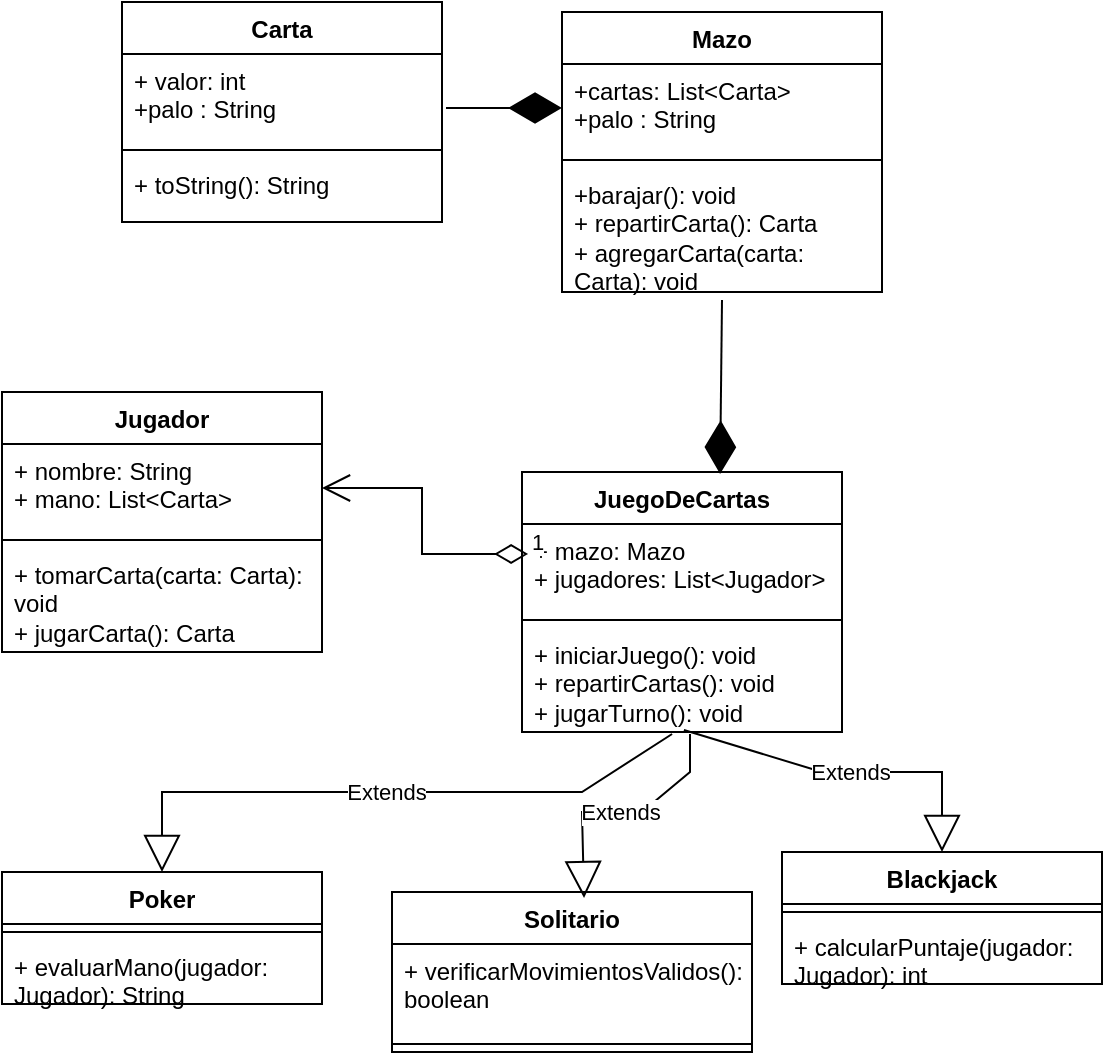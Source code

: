 <mxfile version="26.0.16">
  <diagram name="Page-1" id="CaLtieFmmglK5eogPbgy">
    <mxGraphModel dx="1434" dy="746" grid="1" gridSize="10" guides="1" tooltips="1" connect="1" arrows="1" fold="1" page="1" pageScale="1" pageWidth="850" pageHeight="1100" math="0" shadow="0">
      <root>
        <mxCell id="0" />
        <mxCell id="1" parent="0" />
        <mxCell id="X6bUjahkEf1buNeXQY8i-5" value="Carta" style="swimlane;fontStyle=1;align=center;verticalAlign=top;childLayout=stackLayout;horizontal=1;startSize=26;horizontalStack=0;resizeParent=1;resizeParentMax=0;resizeLast=0;collapsible=1;marginBottom=0;whiteSpace=wrap;html=1;" vertex="1" parent="1">
          <mxGeometry x="290" y="95" width="160" height="110" as="geometry" />
        </mxCell>
        <mxCell id="X6bUjahkEf1buNeXQY8i-6" value="+ valor: int&lt;div&gt;+palo : String&lt;/div&gt;" style="text;strokeColor=none;fillColor=none;align=left;verticalAlign=top;spacingLeft=4;spacingRight=4;overflow=hidden;rotatable=0;points=[[0,0.5],[1,0.5]];portConstraint=eastwest;whiteSpace=wrap;html=1;" vertex="1" parent="X6bUjahkEf1buNeXQY8i-5">
          <mxGeometry y="26" width="160" height="44" as="geometry" />
        </mxCell>
        <mxCell id="X6bUjahkEf1buNeXQY8i-7" value="" style="line;strokeWidth=1;fillColor=none;align=left;verticalAlign=middle;spacingTop=-1;spacingLeft=3;spacingRight=3;rotatable=0;labelPosition=right;points=[];portConstraint=eastwest;strokeColor=inherit;" vertex="1" parent="X6bUjahkEf1buNeXQY8i-5">
          <mxGeometry y="70" width="160" height="8" as="geometry" />
        </mxCell>
        <mxCell id="X6bUjahkEf1buNeXQY8i-8" value="+ toString(): String" style="text;strokeColor=none;fillColor=none;align=left;verticalAlign=top;spacingLeft=4;spacingRight=4;overflow=hidden;rotatable=0;points=[[0,0.5],[1,0.5]];portConstraint=eastwest;whiteSpace=wrap;html=1;" vertex="1" parent="X6bUjahkEf1buNeXQY8i-5">
          <mxGeometry y="78" width="160" height="32" as="geometry" />
        </mxCell>
        <mxCell id="X6bUjahkEf1buNeXQY8i-9" value="Mazo" style="swimlane;fontStyle=1;align=center;verticalAlign=top;childLayout=stackLayout;horizontal=1;startSize=26;horizontalStack=0;resizeParent=1;resizeParentMax=0;resizeLast=0;collapsible=1;marginBottom=0;whiteSpace=wrap;html=1;" vertex="1" parent="1">
          <mxGeometry x="510" y="100" width="160" height="140" as="geometry" />
        </mxCell>
        <mxCell id="X6bUjahkEf1buNeXQY8i-10" value="&lt;div&gt;+cartas: List&amp;lt;Carta&amp;gt;&lt;/div&gt;&lt;div&gt;+palo : String&lt;/div&gt;" style="text;strokeColor=none;fillColor=none;align=left;verticalAlign=top;spacingLeft=4;spacingRight=4;overflow=hidden;rotatable=0;points=[[0,0.5],[1,0.5]];portConstraint=eastwest;whiteSpace=wrap;html=1;" vertex="1" parent="X6bUjahkEf1buNeXQY8i-9">
          <mxGeometry y="26" width="160" height="44" as="geometry" />
        </mxCell>
        <mxCell id="X6bUjahkEf1buNeXQY8i-11" value="" style="line;strokeWidth=1;fillColor=none;align=left;verticalAlign=middle;spacingTop=-1;spacingLeft=3;spacingRight=3;rotatable=0;labelPosition=right;points=[];portConstraint=eastwest;strokeColor=inherit;" vertex="1" parent="X6bUjahkEf1buNeXQY8i-9">
          <mxGeometry y="70" width="160" height="8" as="geometry" />
        </mxCell>
        <mxCell id="X6bUjahkEf1buNeXQY8i-12" value="+barajar(): void&lt;div&gt;+ repartirCarta(): Carta&lt;/div&gt;&lt;div&gt;+ agregarCarta(carta: Carta): void&lt;/div&gt;" style="text;strokeColor=none;fillColor=none;align=left;verticalAlign=top;spacingLeft=4;spacingRight=4;overflow=hidden;rotatable=0;points=[[0,0.5],[1,0.5]];portConstraint=eastwest;whiteSpace=wrap;html=1;" vertex="1" parent="X6bUjahkEf1buNeXQY8i-9">
          <mxGeometry y="78" width="160" height="62" as="geometry" />
        </mxCell>
        <mxCell id="X6bUjahkEf1buNeXQY8i-13" value="Jugador" style="swimlane;fontStyle=1;align=center;verticalAlign=top;childLayout=stackLayout;horizontal=1;startSize=26;horizontalStack=0;resizeParent=1;resizeParentMax=0;resizeLast=0;collapsible=1;marginBottom=0;whiteSpace=wrap;html=1;" vertex="1" parent="1">
          <mxGeometry x="230" y="290" width="160" height="130" as="geometry" />
        </mxCell>
        <mxCell id="X6bUjahkEf1buNeXQY8i-14" value="&lt;div&gt;+ nombre: String&lt;/div&gt;&lt;div&gt;+ mano: List&amp;lt;Carta&amp;gt;&lt;/div&gt;" style="text;strokeColor=none;fillColor=none;align=left;verticalAlign=top;spacingLeft=4;spacingRight=4;overflow=hidden;rotatable=0;points=[[0,0.5],[1,0.5]];portConstraint=eastwest;whiteSpace=wrap;html=1;" vertex="1" parent="X6bUjahkEf1buNeXQY8i-13">
          <mxGeometry y="26" width="160" height="44" as="geometry" />
        </mxCell>
        <mxCell id="X6bUjahkEf1buNeXQY8i-15" value="" style="line;strokeWidth=1;fillColor=none;align=left;verticalAlign=middle;spacingTop=-1;spacingLeft=3;spacingRight=3;rotatable=0;labelPosition=right;points=[];portConstraint=eastwest;strokeColor=inherit;" vertex="1" parent="X6bUjahkEf1buNeXQY8i-13">
          <mxGeometry y="70" width="160" height="8" as="geometry" />
        </mxCell>
        <mxCell id="X6bUjahkEf1buNeXQY8i-16" value="+ tomarCarta(carta: Carta): void&lt;div&gt;+ jugarCarta(): Carta&lt;/div&gt;" style="text;strokeColor=none;fillColor=none;align=left;verticalAlign=top;spacingLeft=4;spacingRight=4;overflow=hidden;rotatable=0;points=[[0,0.5],[1,0.5]];portConstraint=eastwest;whiteSpace=wrap;html=1;" vertex="1" parent="X6bUjahkEf1buNeXQY8i-13">
          <mxGeometry y="78" width="160" height="52" as="geometry" />
        </mxCell>
        <mxCell id="X6bUjahkEf1buNeXQY8i-17" value="&lt;strong data-end=&quot;1200&quot; data-start=&quot;1179&quot;&gt;JuegoDeCartas&lt;/strong&gt;" style="swimlane;fontStyle=1;align=center;verticalAlign=top;childLayout=stackLayout;horizontal=1;startSize=26;horizontalStack=0;resizeParent=1;resizeParentMax=0;resizeLast=0;collapsible=1;marginBottom=0;whiteSpace=wrap;html=1;" vertex="1" parent="1">
          <mxGeometry x="490" y="330" width="160" height="130" as="geometry" />
        </mxCell>
        <mxCell id="X6bUjahkEf1buNeXQY8i-18" value="&lt;div&gt;&lt;span style=&quot;background-color: transparent; color: light-dark(rgb(0, 0, 0), rgb(255, 255, 255));&quot;&gt;+ mazo: Mazo&lt;/span&gt;&lt;/div&gt;&lt;div&gt;+ jugadores: List&amp;lt;Jugador&amp;gt;&lt;/div&gt;" style="text;strokeColor=none;fillColor=none;align=left;verticalAlign=top;spacingLeft=4;spacingRight=4;overflow=hidden;rotatable=0;points=[[0,0.5],[1,0.5]];portConstraint=eastwest;whiteSpace=wrap;html=1;" vertex="1" parent="X6bUjahkEf1buNeXQY8i-17">
          <mxGeometry y="26" width="160" height="44" as="geometry" />
        </mxCell>
        <mxCell id="X6bUjahkEf1buNeXQY8i-19" value="" style="line;strokeWidth=1;fillColor=none;align=left;verticalAlign=middle;spacingTop=-1;spacingLeft=3;spacingRight=3;rotatable=0;labelPosition=right;points=[];portConstraint=eastwest;strokeColor=inherit;" vertex="1" parent="X6bUjahkEf1buNeXQY8i-17">
          <mxGeometry y="70" width="160" height="8" as="geometry" />
        </mxCell>
        <mxCell id="X6bUjahkEf1buNeXQY8i-20" value="&lt;div&gt;+ iniciarJuego(): void&lt;/div&gt;&lt;div&gt;+ repartirCartas(): void&lt;/div&gt;&lt;div&gt;+ jugarTurno(): void&lt;/div&gt;" style="text;strokeColor=none;fillColor=none;align=left;verticalAlign=top;spacingLeft=4;spacingRight=4;overflow=hidden;rotatable=0;points=[[0,0.5],[1,0.5]];portConstraint=eastwest;whiteSpace=wrap;html=1;" vertex="1" parent="X6bUjahkEf1buNeXQY8i-17">
          <mxGeometry y="78" width="160" height="52" as="geometry" />
        </mxCell>
        <mxCell id="X6bUjahkEf1buNeXQY8i-21" value="Poker" style="swimlane;fontStyle=1;align=center;verticalAlign=top;childLayout=stackLayout;horizontal=1;startSize=26;horizontalStack=0;resizeParent=1;resizeParentMax=0;resizeLast=0;collapsible=1;marginBottom=0;whiteSpace=wrap;html=1;" vertex="1" parent="1">
          <mxGeometry x="230" y="530" width="160" height="66" as="geometry" />
        </mxCell>
        <mxCell id="X6bUjahkEf1buNeXQY8i-23" value="" style="line;strokeWidth=1;fillColor=none;align=left;verticalAlign=middle;spacingTop=-1;spacingLeft=3;spacingRight=3;rotatable=0;labelPosition=right;points=[];portConstraint=eastwest;strokeColor=inherit;" vertex="1" parent="X6bUjahkEf1buNeXQY8i-21">
          <mxGeometry y="26" width="160" height="8" as="geometry" />
        </mxCell>
        <mxCell id="X6bUjahkEf1buNeXQY8i-24" value="+ evaluarMano(jugador: Jugador): String" style="text;strokeColor=none;fillColor=none;align=left;verticalAlign=top;spacingLeft=4;spacingRight=4;overflow=hidden;rotatable=0;points=[[0,0.5],[1,0.5]];portConstraint=eastwest;whiteSpace=wrap;html=1;" vertex="1" parent="X6bUjahkEf1buNeXQY8i-21">
          <mxGeometry y="34" width="160" height="32" as="geometry" />
        </mxCell>
        <mxCell id="X6bUjahkEf1buNeXQY8i-25" value="Solitario" style="swimlane;fontStyle=1;align=center;verticalAlign=top;childLayout=stackLayout;horizontal=1;startSize=26;horizontalStack=0;resizeParent=1;resizeParentMax=0;resizeLast=0;collapsible=1;marginBottom=0;whiteSpace=wrap;html=1;" vertex="1" parent="1">
          <mxGeometry x="425" y="540" width="180" height="80" as="geometry" />
        </mxCell>
        <mxCell id="X6bUjahkEf1buNeXQY8i-28" value="+ verificarMovimientosValidos(): boolean" style="text;strokeColor=none;fillColor=none;align=left;verticalAlign=top;spacingLeft=4;spacingRight=4;overflow=hidden;rotatable=0;points=[[0,0.5],[1,0.5]];portConstraint=eastwest;whiteSpace=wrap;html=1;" vertex="1" parent="X6bUjahkEf1buNeXQY8i-25">
          <mxGeometry y="26" width="180" height="46" as="geometry" />
        </mxCell>
        <mxCell id="X6bUjahkEf1buNeXQY8i-27" value="" style="line;strokeWidth=1;fillColor=none;align=left;verticalAlign=middle;spacingTop=-1;spacingLeft=3;spacingRight=3;rotatable=0;labelPosition=right;points=[];portConstraint=eastwest;strokeColor=inherit;" vertex="1" parent="X6bUjahkEf1buNeXQY8i-25">
          <mxGeometry y="72" width="180" height="8" as="geometry" />
        </mxCell>
        <mxCell id="X6bUjahkEf1buNeXQY8i-29" value="Blackjack" style="swimlane;fontStyle=1;align=center;verticalAlign=top;childLayout=stackLayout;horizontal=1;startSize=26;horizontalStack=0;resizeParent=1;resizeParentMax=0;resizeLast=0;collapsible=1;marginBottom=0;whiteSpace=wrap;html=1;" vertex="1" parent="1">
          <mxGeometry x="620" y="520" width="160" height="66" as="geometry" />
        </mxCell>
        <mxCell id="X6bUjahkEf1buNeXQY8i-31" value="" style="line;strokeWidth=1;fillColor=none;align=left;verticalAlign=middle;spacingTop=-1;spacingLeft=3;spacingRight=3;rotatable=0;labelPosition=right;points=[];portConstraint=eastwest;strokeColor=inherit;" vertex="1" parent="X6bUjahkEf1buNeXQY8i-29">
          <mxGeometry y="26" width="160" height="8" as="geometry" />
        </mxCell>
        <mxCell id="X6bUjahkEf1buNeXQY8i-32" value="+ calcularPuntaje(jugador: Jugador): int" style="text;strokeColor=none;fillColor=none;align=left;verticalAlign=top;spacingLeft=4;spacingRight=4;overflow=hidden;rotatable=0;points=[[0,0.5],[1,0.5]];portConstraint=eastwest;whiteSpace=wrap;html=1;" vertex="1" parent="X6bUjahkEf1buNeXQY8i-29">
          <mxGeometry y="34" width="160" height="32" as="geometry" />
        </mxCell>
        <mxCell id="X6bUjahkEf1buNeXQY8i-33" value="Extends" style="endArrow=block;endSize=16;endFill=0;html=1;rounded=0;entryX=0.5;entryY=0;entryDx=0;entryDy=0;exitX=0.506;exitY=0.981;exitDx=0;exitDy=0;exitPerimeter=0;" edge="1" parent="1" source="X6bUjahkEf1buNeXQY8i-20" target="X6bUjahkEf1buNeXQY8i-29">
          <mxGeometry width="160" relative="1" as="geometry">
            <mxPoint x="570" y="470" as="sourcePoint" />
            <mxPoint x="730" y="470" as="targetPoint" />
            <Array as="points">
              <mxPoint x="640" y="480" />
              <mxPoint x="700" y="480" />
            </Array>
          </mxGeometry>
        </mxCell>
        <mxCell id="X6bUjahkEf1buNeXQY8i-34" value="Extends" style="endArrow=block;endSize=16;endFill=0;html=1;rounded=0;exitX=0.469;exitY=1.019;exitDx=0;exitDy=0;exitPerimeter=0;" edge="1" parent="1" source="X6bUjahkEf1buNeXQY8i-20" target="X6bUjahkEf1buNeXQY8i-21">
          <mxGeometry width="160" relative="1" as="geometry">
            <mxPoint x="390" y="480" as="sourcePoint" />
            <mxPoint x="550" y="480" as="targetPoint" />
            <Array as="points">
              <mxPoint x="520" y="490" />
              <mxPoint x="440" y="490" />
              <mxPoint x="310" y="490" />
            </Array>
          </mxGeometry>
        </mxCell>
        <mxCell id="X6bUjahkEf1buNeXQY8i-35" value="Extends" style="endArrow=block;endSize=16;endFill=0;html=1;rounded=0;entryX=0.589;entryY=0.038;entryDx=0;entryDy=0;entryPerimeter=0;exitX=0.525;exitY=1.019;exitDx=0;exitDy=0;exitPerimeter=0;" edge="1" parent="1" source="X6bUjahkEf1buNeXQY8i-20">
          <mxGeometry width="160" relative="1" as="geometry">
            <mxPoint x="560" y="460" as="sourcePoint" />
            <mxPoint x="521.02" y="543.04" as="targetPoint" />
            <Array as="points">
              <mxPoint x="574" y="480" />
              <mxPoint x="550" y="500" />
              <mxPoint x="520" y="500" />
            </Array>
          </mxGeometry>
        </mxCell>
        <mxCell id="X6bUjahkEf1buNeXQY8i-36" value="" style="endArrow=diamondThin;endFill=1;endSize=24;html=1;rounded=0;entryX=0;entryY=0.5;entryDx=0;entryDy=0;" edge="1" parent="1" target="X6bUjahkEf1buNeXQY8i-10">
          <mxGeometry width="160" relative="1" as="geometry">
            <mxPoint x="452" y="148" as="sourcePoint" />
            <mxPoint x="450" y="140" as="targetPoint" />
            <Array as="points" />
          </mxGeometry>
        </mxCell>
        <mxCell id="X6bUjahkEf1buNeXQY8i-37" value="1" style="endArrow=open;html=1;endSize=12;startArrow=diamondThin;startSize=14;startFill=0;edgeStyle=orthogonalEdgeStyle;align=left;verticalAlign=bottom;rounded=0;exitX=0.019;exitY=0.341;exitDx=0;exitDy=0;exitPerimeter=0;" edge="1" parent="1" source="X6bUjahkEf1buNeXQY8i-18" target="X6bUjahkEf1buNeXQY8i-14">
          <mxGeometry x="-1" y="3" relative="1" as="geometry">
            <mxPoint x="480" y="370" as="sourcePoint" />
            <mxPoint x="640" y="370" as="targetPoint" />
          </mxGeometry>
        </mxCell>
        <mxCell id="X6bUjahkEf1buNeXQY8i-38" value="" style="endArrow=diamondThin;endFill=1;endSize=24;html=1;rounded=0;entryX=0.619;entryY=0.008;entryDx=0;entryDy=0;entryPerimeter=0;" edge="1" parent="1" target="X6bUjahkEf1buNeXQY8i-17">
          <mxGeometry width="160" relative="1" as="geometry">
            <mxPoint x="590" y="244" as="sourcePoint" />
            <mxPoint x="730" y="330" as="targetPoint" />
          </mxGeometry>
        </mxCell>
      </root>
    </mxGraphModel>
  </diagram>
</mxfile>
